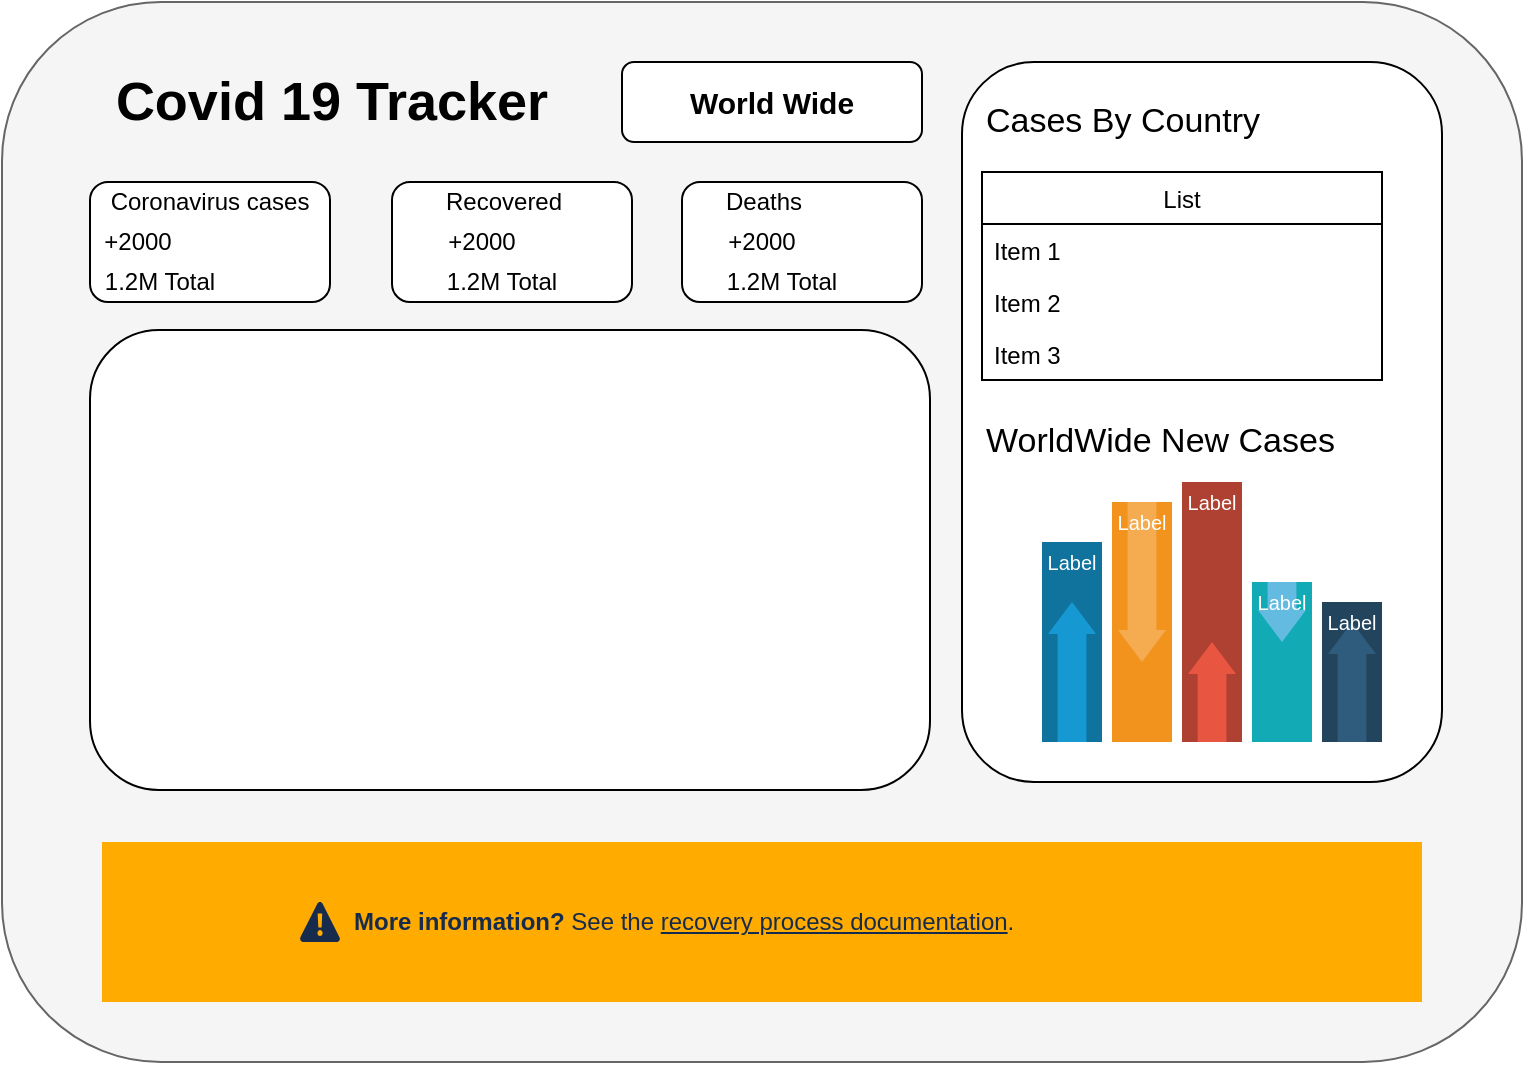 <mxfile version="13.6.6" type="github">
  <diagram id="C5RBs43oDa-KdzZeNtuy" name="Page-1">
    <mxGraphModel dx="1221" dy="654" grid="1" gridSize="10" guides="1" tooltips="1" connect="1" arrows="1" fold="1" page="1" pageScale="1" pageWidth="827" pageHeight="1169" math="0" shadow="0">
      <root>
        <mxCell id="WIyWlLk6GJQsqaUBKTNV-0" />
        <mxCell id="WIyWlLk6GJQsqaUBKTNV-1" parent="WIyWlLk6GJQsqaUBKTNV-0" />
        <mxCell id="Ykkm6-e7kWJRtsOs7wSl-0" value="" style="rounded=1;whiteSpace=wrap;html=1;fillColor=#f5f5f5;strokeColor=#666666;fontColor=#333333;" vertex="1" parent="WIyWlLk6GJQsqaUBKTNV-1">
          <mxGeometry x="50" y="10" width="760" height="530" as="geometry" />
        </mxCell>
        <mxCell id="Ykkm6-e7kWJRtsOs7wSl-1" value="&lt;font size=&quot;1&quot;&gt;&lt;b style=&quot;font-size: 27px&quot;&gt;Covid 19 Tracker&lt;/b&gt;&lt;/font&gt;" style="text;html=1;strokeColor=none;fillColor=none;align=center;verticalAlign=middle;whiteSpace=wrap;rounded=0;" vertex="1" parent="WIyWlLk6GJQsqaUBKTNV-1">
          <mxGeometry x="100" y="40" width="230" height="40" as="geometry" />
        </mxCell>
        <mxCell id="Ykkm6-e7kWJRtsOs7wSl-2" value="&lt;font style=&quot;font-size: 15px&quot;&gt;&lt;b&gt;World Wide&lt;/b&gt;&lt;/font&gt;" style="rounded=1;whiteSpace=wrap;html=1;" vertex="1" parent="WIyWlLk6GJQsqaUBKTNV-1">
          <mxGeometry x="360" y="40" width="150" height="40" as="geometry" />
        </mxCell>
        <mxCell id="Ykkm6-e7kWJRtsOs7wSl-4" value="" style="rounded=1;whiteSpace=wrap;html=1;" vertex="1" parent="WIyWlLk6GJQsqaUBKTNV-1">
          <mxGeometry x="94" y="100" width="120" height="60" as="geometry" />
        </mxCell>
        <mxCell id="Ykkm6-e7kWJRtsOs7wSl-5" value="" style="rounded=1;whiteSpace=wrap;html=1;" vertex="1" parent="WIyWlLk6GJQsqaUBKTNV-1">
          <mxGeometry x="245" y="100" width="120" height="60" as="geometry" />
        </mxCell>
        <mxCell id="Ykkm6-e7kWJRtsOs7wSl-6" value="" style="rounded=1;whiteSpace=wrap;html=1;" vertex="1" parent="WIyWlLk6GJQsqaUBKTNV-1">
          <mxGeometry x="390" y="100" width="120" height="60" as="geometry" />
        </mxCell>
        <mxCell id="Ykkm6-e7kWJRtsOs7wSl-7" value="Coronavirus cases" style="text;html=1;strokeColor=none;fillColor=none;align=center;verticalAlign=middle;whiteSpace=wrap;rounded=0;" vertex="1" parent="WIyWlLk6GJQsqaUBKTNV-1">
          <mxGeometry x="94" y="100" width="120" height="20" as="geometry" />
        </mxCell>
        <mxCell id="Ykkm6-e7kWJRtsOs7wSl-8" value="+2000" style="text;html=1;strokeColor=none;fillColor=none;align=center;verticalAlign=middle;whiteSpace=wrap;rounded=0;" vertex="1" parent="WIyWlLk6GJQsqaUBKTNV-1">
          <mxGeometry x="78" y="120" width="80" height="20" as="geometry" />
        </mxCell>
        <mxCell id="Ykkm6-e7kWJRtsOs7wSl-9" value="1.2M Total" style="text;html=1;strokeColor=none;fillColor=none;align=center;verticalAlign=middle;whiteSpace=wrap;rounded=0;" vertex="1" parent="WIyWlLk6GJQsqaUBKTNV-1">
          <mxGeometry x="84" y="140" width="90" height="20" as="geometry" />
        </mxCell>
        <mxCell id="Ykkm6-e7kWJRtsOs7wSl-10" value="Recovered" style="text;html=1;strokeColor=none;fillColor=none;align=left;verticalAlign=middle;whiteSpace=wrap;rounded=0;" vertex="1" parent="WIyWlLk6GJQsqaUBKTNV-1">
          <mxGeometry x="270" y="100" width="120" height="20" as="geometry" />
        </mxCell>
        <mxCell id="Ykkm6-e7kWJRtsOs7wSl-11" value="+2000" style="text;html=1;strokeColor=none;fillColor=none;align=center;verticalAlign=middle;whiteSpace=wrap;rounded=0;" vertex="1" parent="WIyWlLk6GJQsqaUBKTNV-1">
          <mxGeometry x="230" y="120" width="120" height="20" as="geometry" />
        </mxCell>
        <mxCell id="Ykkm6-e7kWJRtsOs7wSl-12" value="1.2M Total" style="text;html=1;strokeColor=none;fillColor=none;align=center;verticalAlign=middle;whiteSpace=wrap;rounded=0;" vertex="1" parent="WIyWlLk6GJQsqaUBKTNV-1">
          <mxGeometry x="240" y="140" width="120" height="20" as="geometry" />
        </mxCell>
        <mxCell id="Ykkm6-e7kWJRtsOs7wSl-13" value="Deaths" style="text;html=1;strokeColor=none;fillColor=none;align=left;verticalAlign=middle;whiteSpace=wrap;rounded=0;" vertex="1" parent="WIyWlLk6GJQsqaUBKTNV-1">
          <mxGeometry x="410" y="100" width="120" height="20" as="geometry" />
        </mxCell>
        <mxCell id="Ykkm6-e7kWJRtsOs7wSl-14" value="+2000" style="text;html=1;strokeColor=none;fillColor=none;align=center;verticalAlign=middle;whiteSpace=wrap;rounded=0;" vertex="1" parent="WIyWlLk6GJQsqaUBKTNV-1">
          <mxGeometry x="370" y="120" width="120" height="20" as="geometry" />
        </mxCell>
        <mxCell id="Ykkm6-e7kWJRtsOs7wSl-15" value="1.2M Total" style="text;html=1;strokeColor=none;fillColor=none;align=center;verticalAlign=middle;whiteSpace=wrap;rounded=0;" vertex="1" parent="WIyWlLk6GJQsqaUBKTNV-1">
          <mxGeometry x="380" y="140" width="120" height="20" as="geometry" />
        </mxCell>
        <mxCell id="Ykkm6-e7kWJRtsOs7wSl-16" value="" style="rounded=1;whiteSpace=wrap;html=1;" vertex="1" parent="WIyWlLk6GJQsqaUBKTNV-1">
          <mxGeometry x="94" y="174" width="420" height="230" as="geometry" />
        </mxCell>
        <mxCell id="Ykkm6-e7kWJRtsOs7wSl-17" value="" style="shape=image;html=1;verticalAlign=top;verticalLabelPosition=bottom;labelBackgroundColor=#ffffff;imageAspect=0;aspect=fixed;image=https://cdn4.iconfinder.com/data/icons/small-n-flat/24/map-128.png" vertex="1" parent="WIyWlLk6GJQsqaUBKTNV-1">
          <mxGeometry x="222" y="220" width="128" height="128" as="geometry" />
        </mxCell>
        <mxCell id="Ykkm6-e7kWJRtsOs7wSl-18" value="" style="rounded=1;whiteSpace=wrap;html=1;" vertex="1" parent="WIyWlLk6GJQsqaUBKTNV-1">
          <mxGeometry x="530" y="40" width="240" height="360" as="geometry" />
        </mxCell>
        <mxCell id="Ykkm6-e7kWJRtsOs7wSl-19" value="&lt;font style=&quot;font-size: 17px&quot;&gt;Cases By Country&lt;/font&gt;" style="text;html=1;strokeColor=none;fillColor=none;align=left;verticalAlign=middle;whiteSpace=wrap;rounded=0;" vertex="1" parent="WIyWlLk6GJQsqaUBKTNV-1">
          <mxGeometry x="540" y="60" width="180" height="20" as="geometry" />
        </mxCell>
        <mxCell id="Ykkm6-e7kWJRtsOs7wSl-20" value="&lt;font style=&quot;font-size: 17px&quot;&gt;WorldWide New Cases&lt;/font&gt;" style="text;html=1;strokeColor=none;fillColor=none;align=left;verticalAlign=middle;whiteSpace=wrap;rounded=0;" vertex="1" parent="WIyWlLk6GJQsqaUBKTNV-1">
          <mxGeometry x="540" y="220" width="230" height="20" as="geometry" />
        </mxCell>
        <mxCell id="Ykkm6-e7kWJRtsOs7wSl-21" value="" style="fillColor=#10739E;strokeColor=none;" vertex="1" parent="WIyWlLk6GJQsqaUBKTNV-1">
          <mxGeometry x="570" y="280" width="30" height="100" as="geometry" />
        </mxCell>
        <mxCell id="Ykkm6-e7kWJRtsOs7wSl-22" value="" style="shape=mxgraph.arrows2.arrow;dy=0.4;dx=16;notch=0;direction=north;fillColor=#1699D3;strokeColor=none;" vertex="1" parent="Ykkm6-e7kWJRtsOs7wSl-21">
          <mxGeometry x="3" y="30" width="24" height="70" as="geometry" />
        </mxCell>
        <mxCell id="Ykkm6-e7kWJRtsOs7wSl-23" value="Label" style="text;html=1;align=center;verticalAlign=middle;whiteSpace=wrap;fontColor=#FFFFFF;fontSize=10;" vertex="1" parent="Ykkm6-e7kWJRtsOs7wSl-21">
          <mxGeometry width="30" height="20" as="geometry" />
        </mxCell>
        <mxCell id="Ykkm6-e7kWJRtsOs7wSl-24" value="" style="fillColor=#F2931E;strokeColor=none;" vertex="1" parent="WIyWlLk6GJQsqaUBKTNV-1">
          <mxGeometry x="605" y="260" width="30" height="120" as="geometry" />
        </mxCell>
        <mxCell id="Ykkm6-e7kWJRtsOs7wSl-25" value="" style="shape=mxgraph.arrows2.arrow;dy=0.4;dx=16;notch=0;direction=south;fillColor=#F5AB50;strokeColor=none;" vertex="1" parent="Ykkm6-e7kWJRtsOs7wSl-24">
          <mxGeometry x="3" width="24" height="80" as="geometry" />
        </mxCell>
        <mxCell id="Ykkm6-e7kWJRtsOs7wSl-26" value="Label" style="text;html=1;align=center;verticalAlign=middle;whiteSpace=wrap;fontColor=#FFFFFF;fontSize=10;" vertex="1" parent="Ykkm6-e7kWJRtsOs7wSl-24">
          <mxGeometry width="30" height="20" as="geometry" />
        </mxCell>
        <mxCell id="Ykkm6-e7kWJRtsOs7wSl-27" value="" style="fillColor=#AE4132;strokeColor=none;" vertex="1" parent="WIyWlLk6GJQsqaUBKTNV-1">
          <mxGeometry x="640" y="250" width="30" height="130" as="geometry" />
        </mxCell>
        <mxCell id="Ykkm6-e7kWJRtsOs7wSl-28" value="" style="shape=mxgraph.arrows2.arrow;dy=0.4;dx=16;notch=0;direction=north;fillColor=#E85642;strokeColor=none;" vertex="1" parent="Ykkm6-e7kWJRtsOs7wSl-27">
          <mxGeometry x="3" y="80" width="24" height="50" as="geometry" />
        </mxCell>
        <mxCell id="Ykkm6-e7kWJRtsOs7wSl-29" value="Label" style="text;html=1;align=center;verticalAlign=middle;whiteSpace=wrap;fontColor=#FFFFFF;fontSize=10;" vertex="1" parent="Ykkm6-e7kWJRtsOs7wSl-27">
          <mxGeometry width="30" height="20" as="geometry" />
        </mxCell>
        <mxCell id="Ykkm6-e7kWJRtsOs7wSl-30" value="" style="fillColor=#12AAB5;strokeColor=none;" vertex="1" parent="WIyWlLk6GJQsqaUBKTNV-1">
          <mxGeometry x="675" y="300" width="30" height="80" as="geometry" />
        </mxCell>
        <mxCell id="Ykkm6-e7kWJRtsOs7wSl-31" value="" style="shape=mxgraph.arrows2.arrow;dy=0.4;dx=16;notch=0;direction=south;fillColor=#64BBE2;strokeColor=none;" vertex="1" parent="Ykkm6-e7kWJRtsOs7wSl-30">
          <mxGeometry x="3" width="24" height="30" as="geometry" />
        </mxCell>
        <mxCell id="Ykkm6-e7kWJRtsOs7wSl-32" value="Label" style="text;html=1;align=center;verticalAlign=middle;whiteSpace=wrap;fontColor=#FFFFFF;fontSize=10;" vertex="1" parent="Ykkm6-e7kWJRtsOs7wSl-30">
          <mxGeometry width="30" height="20" as="geometry" />
        </mxCell>
        <mxCell id="Ykkm6-e7kWJRtsOs7wSl-33" value="" style="fillColor=#23445D;strokeColor=none;" vertex="1" parent="WIyWlLk6GJQsqaUBKTNV-1">
          <mxGeometry x="710" y="310" width="30" height="70" as="geometry" />
        </mxCell>
        <mxCell id="Ykkm6-e7kWJRtsOs7wSl-34" value="" style="shape=mxgraph.arrows2.arrow;dy=0.4;dx=16;notch=0;direction=north;fillColor=#2F5B7C;strokeColor=none;" vertex="1" parent="Ykkm6-e7kWJRtsOs7wSl-33">
          <mxGeometry x="3" y="10" width="24" height="60" as="geometry" />
        </mxCell>
        <mxCell id="Ykkm6-e7kWJRtsOs7wSl-35" value="Label" style="text;html=1;align=center;verticalAlign=middle;whiteSpace=wrap;fontColor=#FFFFFF;fontSize=10;" vertex="1" parent="Ykkm6-e7kWJRtsOs7wSl-33">
          <mxGeometry width="30" height="20" as="geometry" />
        </mxCell>
        <mxCell id="Ykkm6-e7kWJRtsOs7wSl-36" value="List" style="swimlane;fontStyle=0;childLayout=stackLayout;horizontal=1;startSize=26;fillColor=none;horizontalStack=0;resizeParent=1;resizeParentMax=0;resizeLast=0;collapsible=1;marginBottom=0;" vertex="1" parent="WIyWlLk6GJQsqaUBKTNV-1">
          <mxGeometry x="540" y="95" width="200" height="104" as="geometry" />
        </mxCell>
        <mxCell id="Ykkm6-e7kWJRtsOs7wSl-37" value="Item 1" style="text;strokeColor=none;fillColor=none;align=left;verticalAlign=top;spacingLeft=4;spacingRight=4;overflow=hidden;rotatable=0;points=[[0,0.5],[1,0.5]];portConstraint=eastwest;" vertex="1" parent="Ykkm6-e7kWJRtsOs7wSl-36">
          <mxGeometry y="26" width="200" height="26" as="geometry" />
        </mxCell>
        <mxCell id="Ykkm6-e7kWJRtsOs7wSl-38" value="Item 2" style="text;strokeColor=none;fillColor=none;align=left;verticalAlign=top;spacingLeft=4;spacingRight=4;overflow=hidden;rotatable=0;points=[[0,0.5],[1,0.5]];portConstraint=eastwest;" vertex="1" parent="Ykkm6-e7kWJRtsOs7wSl-36">
          <mxGeometry y="52" width="200" height="26" as="geometry" />
        </mxCell>
        <mxCell id="Ykkm6-e7kWJRtsOs7wSl-39" value="Item 3" style="text;strokeColor=none;fillColor=none;align=left;verticalAlign=top;spacingLeft=4;spacingRight=4;overflow=hidden;rotatable=0;points=[[0,0.5],[1,0.5]];portConstraint=eastwest;" vertex="1" parent="Ykkm6-e7kWJRtsOs7wSl-36">
          <mxGeometry y="78" width="200" height="26" as="geometry" />
        </mxCell>
        <mxCell id="Ykkm6-e7kWJRtsOs7wSl-40" value="" style="rounded=0;fillColor=#FFAB00;strokeColor=none;html=1" vertex="1" parent="WIyWlLk6GJQsqaUBKTNV-1">
          <mxGeometry x="100" y="430" width="660" height="80" as="geometry" />
        </mxCell>
        <mxCell id="Ykkm6-e7kWJRtsOs7wSl-41" value="&lt;b&gt;More information?&lt;/b&gt; See the &lt;u&gt;recovery process documentation&lt;/u&gt;." style="shape=mxgraph.azure.azure_alert;fillColor=#172B4C;strokeColor=none;fontColor=#172B4C;labelPosition=right;verticalLabelPosition=middle;align=left;verticalAlign=middle;html=1;spacingLeft=5" vertex="1" parent="Ykkm6-e7kWJRtsOs7wSl-40">
          <mxGeometry x="0.15" y="0.5" width="20" height="20" relative="1" as="geometry">
            <mxPoint y="-10" as="offset" />
          </mxGeometry>
        </mxCell>
      </root>
    </mxGraphModel>
  </diagram>
</mxfile>
